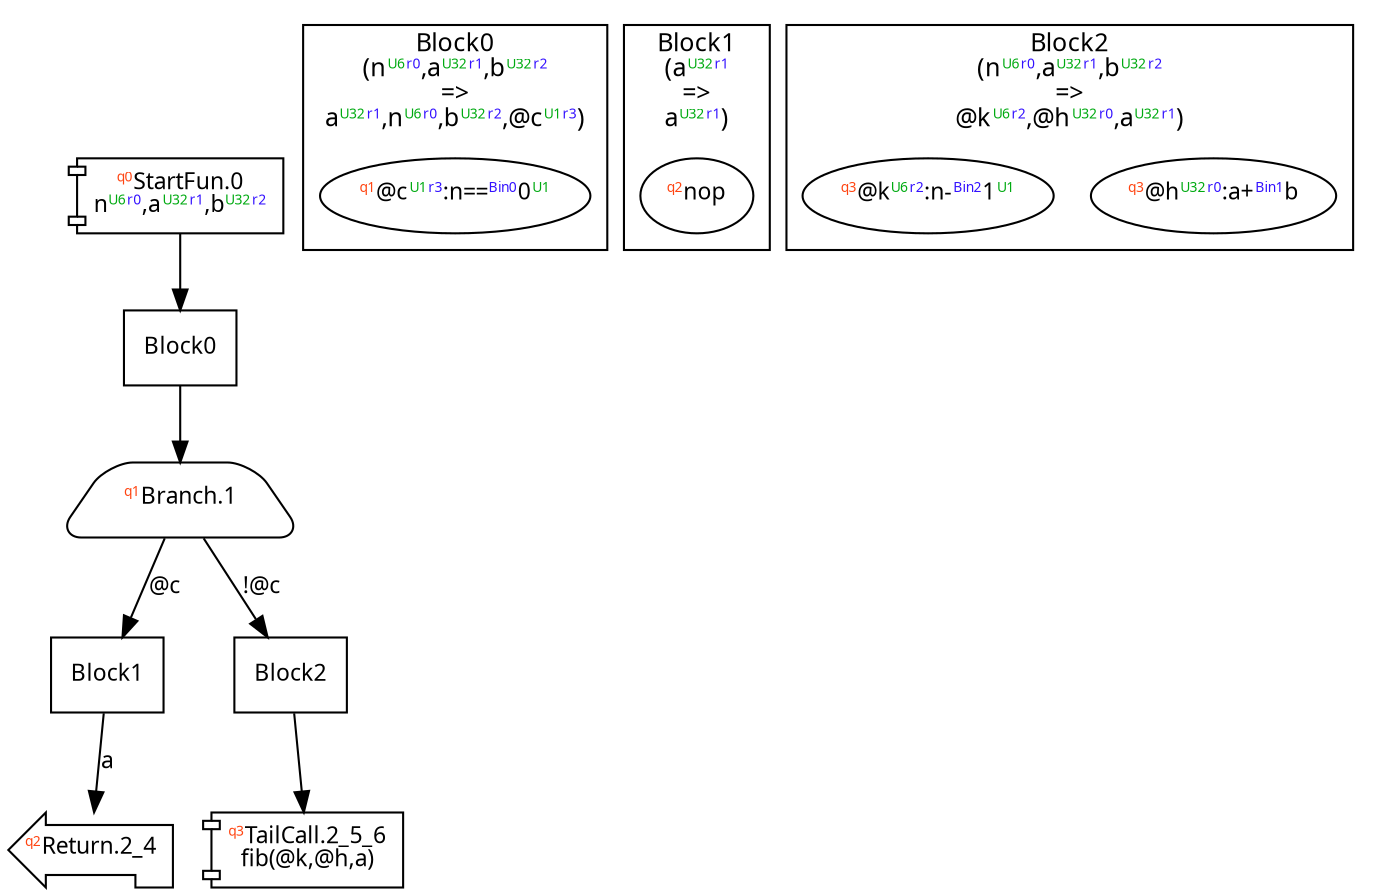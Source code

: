 digraph Program_ {
  graph [fontname = "Monaco", fontsize = 12, ranksep = 0.5];
  node [shape = box, fontname = "Monaco", fontsize = 11; colorscheme = pastel19];
  edge [fontname = "Monaco", fontsize = 11; colorscheme = pastel19];
  Jump0[label = <<font color="#ff4411" point-size="8"><sup>q0</sup></font>StartFun.0<br/>n<font color="#00aa11" point-size="8"><sup>U6</sup></font><font color="#3311ff" point-size="8"><sup>r0</sup></font>,a<font color="#00aa11" point-size="8"><sup>U32</sup></font><font color="#3311ff" point-size="8"><sup>r1</sup></font>,b<font color="#00aa11" point-size="8"><sup>U32</sup></font><font color="#3311ff" point-size="8"><sup>r2</sup></font>>; shape = component];
  Jump0 -> Block0;
  Jump1[
    label = <<font color="#ff4411" point-size="8"><sup>q1</sup></font>Branch.1>;
    shape = trapezium; style = rounded;
  ];
  Block0 -> Jump1;
  Jump1 -> Block1 [label=<@c>];
  Jump1 -> Block2 [label=<!@c>];
  Jump2_4[label = <<font color="#ff4411" point-size="8"><sup>q2</sup></font>Return.2_4>; shape = lpromoter];
  Block1 -> Jump2_4 [label=<a>];
  Jump2_5_6[label = <<font color="#ff4411" point-size="8"><sup>q3</sup></font>TailCall.2_5_6<br/>fib(@k,@h,a)>; shape = component];
  Block2 -> Jump2_5_6;
  Block0 [label = "Block0"];
  Block1 [label = "Block1"];
  Block2 [label = "Block2"];
  subgraph cluster_dfg_Block0 {
    node [shape = oval];
    label = <Block0<br/>(n<font color="#00aa11" point-size="8"><sup>U6</sup></font><font color="#3311ff" point-size="8"><sup>r0</sup></font>,a<font color="#00aa11" point-size="8"><sup>U32</sup></font><font color="#3311ff" point-size="8"><sup>r1</sup></font>,b<font color="#00aa11" point-size="8"><sup>U32</sup></font><font color="#3311ff" point-size="8"><sup>r2</sup></font><br/>=&gt;<br/>a<font color="#00aa11" point-size="8"><sup>U32</sup></font><font color="#3311ff" point-size="8"><sup>r1</sup></font>,n<font color="#00aa11" point-size="8"><sup>U6</sup></font><font color="#3311ff" point-size="8"><sup>r0</sup></font>,b<font color="#00aa11" point-size="8"><sup>U32</sup></font><font color="#3311ff" point-size="8"><sup>r2</sup></font>,@c<font color="#00aa11" point-size="8"><sup>U1</sup></font><font color="#3311ff" point-size="8"><sup>r3</sup></font>)>;
    1 [label=<<font color="#ff4411" point-size="8"><sup>q1</sup></font>@c<font color="#00aa11" point-size="8"><sup>U1</sup></font><font color="#3311ff" point-size="8"><sup>r3</sup></font>:n==<font color="#3311ff" point-size="8"><sup>Bin0</sup></font>0<font color="#00aa11" point-size="8"><sup>U1</sup></font>>];
  }
  subgraph cluster_dfg_Block1 {
    node [shape = oval];
    label = <Block1<br/>(a<font color="#00aa11" point-size="8"><sup>U32</sup></font><font color="#3311ff" point-size="8"><sup>r1</sup></font><br/>=&gt;<br/>a<font color="#00aa11" point-size="8"><sup>U32</sup></font><font color="#3311ff" point-size="8"><sup>r1</sup></font>)>;
    2 [label=<<font color="#ff4411" point-size="8"><sup>q2</sup></font>nop>];
  }
  subgraph cluster_dfg_Block2 {
    node [shape = oval];
    label = <Block2<br/>(n<font color="#00aa11" point-size="8"><sup>U6</sup></font><font color="#3311ff" point-size="8"><sup>r0</sup></font>,a<font color="#00aa11" point-size="8"><sup>U32</sup></font><font color="#3311ff" point-size="8"><sup>r1</sup></font>,b<font color="#00aa11" point-size="8"><sup>U32</sup></font><font color="#3311ff" point-size="8"><sup>r2</sup></font><br/>=&gt;<br/>@k<font color="#00aa11" point-size="8"><sup>U6</sup></font><font color="#3311ff" point-size="8"><sup>r2</sup></font>,@h<font color="#00aa11" point-size="8"><sup>U32</sup></font><font color="#3311ff" point-size="8"><sup>r0</sup></font>,a<font color="#00aa11" point-size="8"><sup>U32</sup></font><font color="#3311ff" point-size="8"><sup>r1</sup></font>)>;
    3 [label=<<font color="#ff4411" point-size="8"><sup>q3</sup></font>@h<font color="#00aa11" point-size="8"><sup>U32</sup></font><font color="#3311ff" point-size="8"><sup>r0</sup></font>:a+<font color="#3311ff" point-size="8"><sup>Bin1</sup></font>b>];
    5 [label=<<font color="#ff4411" point-size="8"><sup>q3</sup></font>@k<font color="#00aa11" point-size="8"><sup>U6</sup></font><font color="#3311ff" point-size="8"><sup>r2</sup></font>:n-<font color="#3311ff" point-size="8"><sup>Bin2</sup></font>1<font color="#00aa11" point-size="8"><sup>U1</sup></font>>];
  }
}
